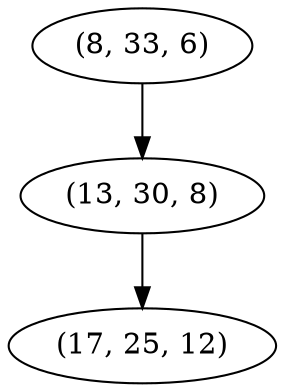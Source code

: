 digraph tree {
    "(8, 33, 6)";
    "(13, 30, 8)";
    "(17, 25, 12)";
    "(8, 33, 6)" -> "(13, 30, 8)";
    "(13, 30, 8)" -> "(17, 25, 12)";
}

